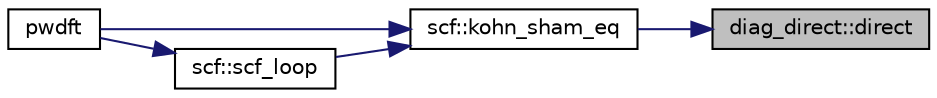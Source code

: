 digraph "diag_direct::direct"
{
 // LATEX_PDF_SIZE
  edge [fontname="Helvetica",fontsize="10",labelfontname="Helvetica",labelfontsize="10"];
  node [fontname="Helvetica",fontsize="10",shape=record];
  rankdir="RL";
  Node1 [label="diag_direct::direct",height=0.2,width=0.4,color="black", fillcolor="grey75", style="filled", fontcolor="black",tooltip=" "];
  Node1 -> Node2 [dir="back",color="midnightblue",fontsize="10",style="solid",fontname="Helvetica"];
  Node2 [label="scf::kohn_sham_eq",height=0.2,width=0.4,color="black", fillcolor="white", style="filled",URL="$namespacescf.html#a80161e4666bf654ff41c0ad5510f0641",tooltip=" "];
  Node2 -> Node3 [dir="back",color="midnightblue",fontsize="10",style="solid",fontname="Helvetica"];
  Node3 [label="pwdft",height=0.2,width=0.4,color="black", fillcolor="white", style="filled",URL="$pwdft_8_f90.html#a676d884bb05028d628a63337b149182e",tooltip=" "];
  Node2 -> Node4 [dir="back",color="midnightblue",fontsize="10",style="solid",fontname="Helvetica"];
  Node4 [label="scf::scf_loop",height=0.2,width=0.4,color="black", fillcolor="white", style="filled",URL="$namespacescf.html#ab2a6afb38024f53beb2371ef1d7163a1",tooltip=" "];
  Node4 -> Node3 [dir="back",color="midnightblue",fontsize="10",style="solid",fontname="Helvetica"];
}
